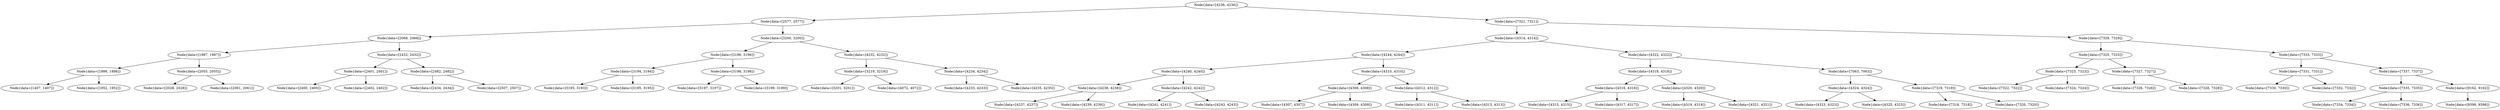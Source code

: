 digraph G{
117367632 [label="Node{data=[4236, 4236]}"]
117367632 -> 460567089
460567089 [label="Node{data=[2577, 2577]}"]
460567089 -> 73124829
73124829 [label="Node{data=[2068, 2068]}"]
73124829 -> 944020527
944020527 [label="Node{data=[1987, 1987]}"]
944020527 -> 1230048276
1230048276 [label="Node{data=[1886, 1886]}"]
1230048276 -> 1328930101
1328930101 [label="Node{data=[1407, 1407]}"]
1230048276 -> 367714861
367714861 [label="Node{data=[1952, 1952]}"]
944020527 -> 164864347
164864347 [label="Node{data=[2055, 2055]}"]
164864347 -> 1210265049
1210265049 [label="Node{data=[2028, 2028]}"]
164864347 -> 698256797
698256797 [label="Node{data=[2061, 2061]}"]
73124829 -> 1797781769
1797781769 [label="Node{data=[2432, 2432]}"]
1797781769 -> 2146063439
2146063439 [label="Node{data=[2401, 2401]}"]
2146063439 -> 787936142
787936142 [label="Node{data=[2400, 2400]}"]
2146063439 -> 1943626152
1943626152 [label="Node{data=[2402, 2402]}"]
1797781769 -> 660742507
660742507 [label="Node{data=[2482, 2482]}"]
660742507 -> 168251876
168251876 [label="Node{data=[2434, 2434]}"]
660742507 -> 334801321
334801321 [label="Node{data=[2507, 2507]}"]
460567089 -> 723017310
723017310 [label="Node{data=[3200, 3200]}"]
723017310 -> 499600175
499600175 [label="Node{data=[3196, 3196]}"]
499600175 -> 771727618
771727618 [label="Node{data=[3194, 3194]}"]
771727618 -> 468778229
468778229 [label="Node{data=[3193, 3193]}"]
771727618 -> 1928571771
1928571771 [label="Node{data=[3195, 3195]}"]
499600175 -> 1439303737
1439303737 [label="Node{data=[3198, 3198]}"]
1439303737 -> 99439667
99439667 [label="Node{data=[3197, 3197]}"]
1439303737 -> 434509615
434509615 [label="Node{data=[3199, 3199]}"]
723017310 -> 1990315803
1990315803 [label="Node{data=[4232, 4232]}"]
1990315803 -> 1940888118
1940888118 [label="Node{data=[3219, 3219]}"]
1940888118 -> 478942396
478942396 [label="Node{data=[3201, 3201]}"]
1940888118 -> 905586541
905586541 [label="Node{data=[4072, 4072]}"]
1990315803 -> 1306259422
1306259422 [label="Node{data=[4234, 4234]}"]
1306259422 -> 1118478969
1118478969 [label="Node{data=[4233, 4233]}"]
1306259422 -> 1056925540
1056925540 [label="Node{data=[4235, 4235]}"]
117367632 -> 1524301465
1524301465 [label="Node{data=[7321, 7321]}"]
1524301465 -> 1215123203
1215123203 [label="Node{data=[4314, 4314]}"]
1215123203 -> 1598264605
1598264605 [label="Node{data=[4244, 4244]}"]
1598264605 -> 448925142
448925142 [label="Node{data=[4240, 4240]}"]
448925142 -> 392234529
392234529 [label="Node{data=[4238, 4238]}"]
392234529 -> 894846617
894846617 [label="Node{data=[4237, 4237]}"]
392234529 -> 1988023891
1988023891 [label="Node{data=[4239, 4239]}"]
448925142 -> 2086197751
2086197751 [label="Node{data=[4242, 4242]}"]
2086197751 -> 1662486611
1662486611 [label="Node{data=[4241, 4241]}"]
2086197751 -> 1693607974
1693607974 [label="Node{data=[4243, 4243]}"]
1598264605 -> 1681847973
1681847973 [label="Node{data=[4310, 4310]}"]
1681847973 -> 1578310836
1578310836 [label="Node{data=[4308, 4308]}"]
1578310836 -> 26825269
26825269 [label="Node{data=[4307, 4307]}"]
1578310836 -> 1985849720
1985849720 [label="Node{data=[4309, 4309]}"]
1681847973 -> 1707467464
1707467464 [label="Node{data=[4312, 4312]}"]
1707467464 -> 603305080
603305080 [label="Node{data=[4311, 4311]}"]
1707467464 -> 1756775113
1756775113 [label="Node{data=[4313, 4313]}"]
1215123203 -> 1941647566
1941647566 [label="Node{data=[4322, 4322]}"]
1941647566 -> 966938579
966938579 [label="Node{data=[4318, 4318]}"]
966938579 -> 930773739
930773739 [label="Node{data=[4316, 4316]}"]
930773739 -> 1828771527
1828771527 [label="Node{data=[4315, 4315]}"]
930773739 -> 1201125097
1201125097 [label="Node{data=[4317, 4317]}"]
966938579 -> 1826665759
1826665759 [label="Node{data=[4320, 4320]}"]
1826665759 -> 145303370
145303370 [label="Node{data=[4319, 4319]}"]
1826665759 -> 1676967542
1676967542 [label="Node{data=[4321, 4321]}"]
1941647566 -> 422493215
422493215 [label="Node{data=[7063, 7063]}"]
422493215 -> 1888467560
1888467560 [label="Node{data=[4324, 4324]}"]
1888467560 -> 828194884
828194884 [label="Node{data=[4323, 4323]}"]
1888467560 -> 1897570263
1897570263 [label="Node{data=[4325, 4325]}"]
422493215 -> 498600879
498600879 [label="Node{data=[7319, 7319]}"]
498600879 -> 275365514
275365514 [label="Node{data=[7318, 7318]}"]
498600879 -> 1265468323
1265468323 [label="Node{data=[7320, 7320]}"]
1524301465 -> 1856784702
1856784702 [label="Node{data=[7329, 7329]}"]
1856784702 -> 857002551
857002551 [label="Node{data=[7325, 7325]}"]
857002551 -> 1859430193
1859430193 [label="Node{data=[7323, 7323]}"]
1859430193 -> 1233338835
1233338835 [label="Node{data=[7322, 7322]}"]
1859430193 -> 1164579940
1164579940 [label="Node{data=[7324, 7324]}"]
857002551 -> 1350235028
1350235028 [label="Node{data=[7327, 7327]}"]
1350235028 -> 459025285
459025285 [label="Node{data=[7326, 7326]}"]
1350235028 -> 1216511204
1216511204 [label="Node{data=[7328, 7328]}"]
1856784702 -> 1566476452
1566476452 [label="Node{data=[7333, 7333]}"]
1566476452 -> 1522480840
1522480840 [label="Node{data=[7331, 7331]}"]
1522480840 -> 541408793
541408793 [label="Node{data=[7330, 7330]}"]
1522480840 -> 2071663529
2071663529 [label="Node{data=[7332, 7332]}"]
1566476452 -> 1388953546
1388953546 [label="Node{data=[7337, 7337]}"]
1388953546 -> 1902365229
1902365229 [label="Node{data=[7335, 7335]}"]
1902365229 -> 2019530734
2019530734 [label="Node{data=[7334, 7334]}"]
1902365229 -> 1536828695
1536828695 [label="Node{data=[7336, 7336]}"]
1388953546 -> 1152579137
1152579137 [label="Node{data=[9162, 9162]}"]
1152579137 -> 728723032
728723032 [label="Node{data=[9398, 9398]}"]
}